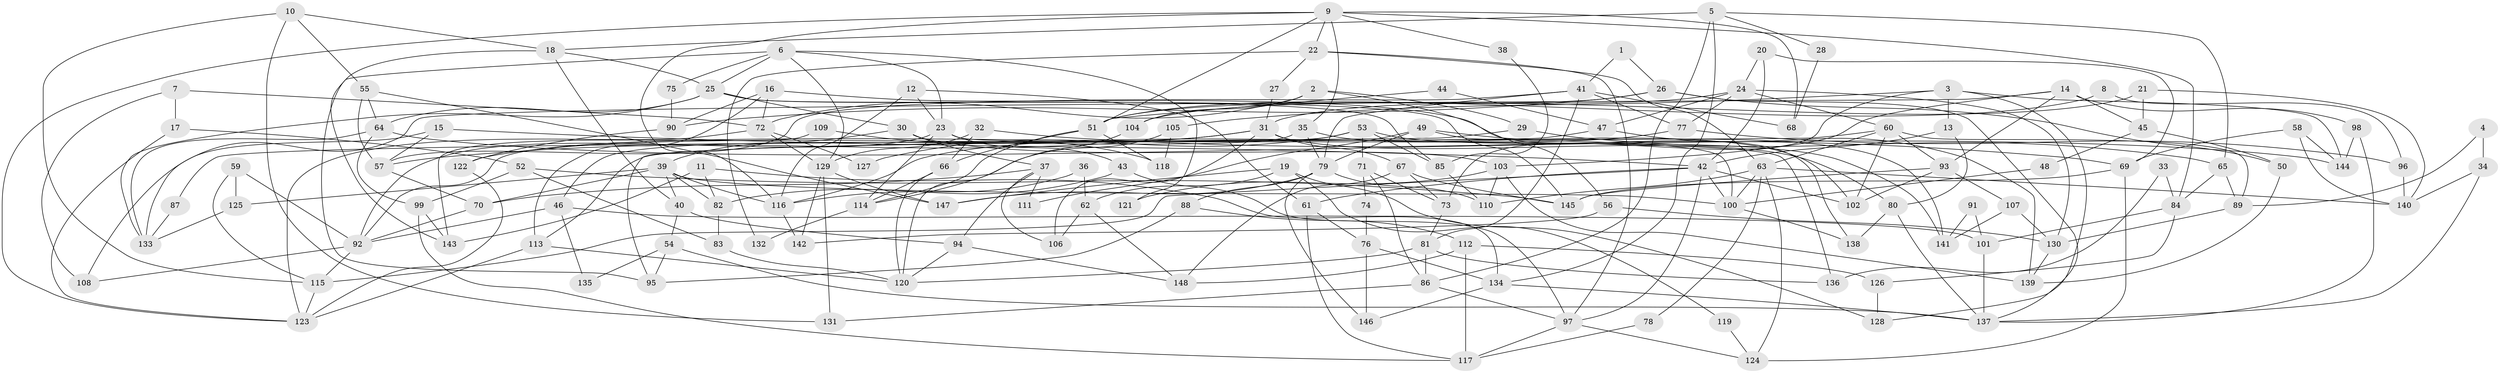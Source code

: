 // Generated by graph-tools (version 1.1) at 2025/14/03/09/25 04:14:55]
// undirected, 148 vertices, 296 edges
graph export_dot {
graph [start="1"]
  node [color=gray90,style=filled];
  1;
  2;
  3;
  4;
  5;
  6;
  7;
  8;
  9;
  10;
  11;
  12;
  13;
  14;
  15;
  16;
  17;
  18;
  19;
  20;
  21;
  22;
  23;
  24;
  25;
  26;
  27;
  28;
  29;
  30;
  31;
  32;
  33;
  34;
  35;
  36;
  37;
  38;
  39;
  40;
  41;
  42;
  43;
  44;
  45;
  46;
  47;
  48;
  49;
  50;
  51;
  52;
  53;
  54;
  55;
  56;
  57;
  58;
  59;
  60;
  61;
  62;
  63;
  64;
  65;
  66;
  67;
  68;
  69;
  70;
  71;
  72;
  73;
  74;
  75;
  76;
  77;
  78;
  79;
  80;
  81;
  82;
  83;
  84;
  85;
  86;
  87;
  88;
  89;
  90;
  91;
  92;
  93;
  94;
  95;
  96;
  97;
  98;
  99;
  100;
  101;
  102;
  103;
  104;
  105;
  106;
  107;
  108;
  109;
  110;
  111;
  112;
  113;
  114;
  115;
  116;
  117;
  118;
  119;
  120;
  121;
  122;
  123;
  124;
  125;
  126;
  127;
  128;
  129;
  130;
  131;
  132;
  133;
  134;
  135;
  136;
  137;
  138;
  139;
  140;
  141;
  142;
  143;
  144;
  145;
  146;
  147;
  148;
  1 -- 41;
  1 -- 26;
  2 -- 56;
  2 -- 72;
  2 -- 29;
  2 -- 104;
  3 -- 144;
  3 -- 73;
  3 -- 13;
  3 -- 105;
  3 -- 128;
  4 -- 34;
  4 -- 89;
  5 -- 65;
  5 -- 86;
  5 -- 18;
  5 -- 28;
  5 -- 134;
  6 -- 129;
  6 -- 25;
  6 -- 23;
  6 -- 75;
  6 -- 95;
  6 -- 121;
  7 -- 17;
  7 -- 108;
  7 -- 72;
  8 -- 51;
  8 -- 96;
  9 -- 22;
  9 -- 51;
  9 -- 35;
  9 -- 38;
  9 -- 68;
  9 -- 84;
  9 -- 116;
  9 -- 123;
  10 -- 18;
  10 -- 115;
  10 -- 55;
  10 -- 131;
  11 -- 134;
  11 -- 143;
  11 -- 82;
  12 -- 116;
  12 -- 23;
  12 -- 61;
  13 -- 42;
  13 -- 80;
  14 -- 133;
  14 -- 93;
  14 -- 45;
  14 -- 98;
  14 -- 103;
  15 -- 42;
  15 -- 57;
  15 -- 108;
  16 -- 72;
  16 -- 113;
  16 -- 90;
  16 -- 138;
  17 -- 52;
  17 -- 123;
  18 -- 25;
  18 -- 40;
  18 -- 143;
  19 -- 147;
  19 -- 62;
  19 -- 119;
  19 -- 128;
  20 -- 24;
  20 -- 42;
  20 -- 69;
  21 -- 31;
  21 -- 45;
  21 -- 140;
  22 -- 63;
  22 -- 97;
  22 -- 27;
  22 -- 132;
  23 -- 92;
  23 -- 43;
  23 -- 114;
  23 -- 136;
  24 -- 104;
  24 -- 60;
  24 -- 47;
  24 -- 77;
  24 -- 130;
  25 -- 85;
  25 -- 30;
  25 -- 64;
  25 -- 133;
  25 -- 145;
  26 -- 90;
  26 -- 137;
  26 -- 50;
  26 -- 51;
  27 -- 31;
  28 -- 68;
  29 -- 95;
  29 -- 65;
  30 -- 39;
  30 -- 103;
  30 -- 37;
  31 -- 80;
  31 -- 57;
  31 -- 67;
  31 -- 106;
  31 -- 122;
  32 -- 69;
  32 -- 129;
  32 -- 66;
  33 -- 84;
  33 -- 136;
  34 -- 140;
  34 -- 137;
  35 -- 79;
  35 -- 46;
  35 -- 102;
  36 -- 116;
  36 -- 62;
  37 -- 70;
  37 -- 94;
  37 -- 106;
  37 -- 111;
  38 -- 85;
  39 -- 125;
  39 -- 70;
  39 -- 40;
  39 -- 82;
  39 -- 100;
  39 -- 116;
  40 -- 54;
  40 -- 94;
  41 -- 77;
  41 -- 81;
  41 -- 57;
  41 -- 68;
  41 -- 79;
  42 -- 102;
  42 -- 100;
  42 -- 61;
  42 -- 97;
  42 -- 115;
  43 -- 82;
  43 -- 97;
  44 -- 47;
  44 -- 51;
  45 -- 50;
  45 -- 48;
  46 -- 101;
  46 -- 92;
  46 -- 135;
  47 -- 139;
  47 -- 113;
  48 -- 100;
  49 -- 100;
  49 -- 79;
  49 -- 111;
  49 -- 141;
  50 -- 139;
  51 -- 66;
  51 -- 114;
  51 -- 118;
  52 -- 83;
  52 -- 145;
  52 -- 99;
  53 -- 92;
  53 -- 141;
  53 -- 71;
  53 -- 85;
  53 -- 127;
  54 -- 137;
  54 -- 95;
  54 -- 135;
  55 -- 64;
  55 -- 57;
  55 -- 147;
  56 -- 142;
  56 -- 130;
  57 -- 70;
  58 -- 140;
  58 -- 69;
  58 -- 144;
  59 -- 92;
  59 -- 115;
  59 -- 125;
  60 -- 102;
  60 -- 63;
  60 -- 87;
  60 -- 89;
  60 -- 93;
  61 -- 76;
  61 -- 117;
  62 -- 148;
  62 -- 106;
  63 -- 124;
  63 -- 100;
  63 -- 78;
  63 -- 110;
  63 -- 140;
  64 -- 99;
  64 -- 133;
  64 -- 144;
  65 -- 84;
  65 -- 89;
  66 -- 114;
  66 -- 120;
  67 -- 73;
  67 -- 145;
  67 -- 148;
  69 -- 145;
  69 -- 124;
  70 -- 92;
  71 -- 86;
  71 -- 73;
  71 -- 74;
  72 -- 123;
  72 -- 127;
  72 -- 129;
  73 -- 81;
  74 -- 76;
  75 -- 90;
  76 -- 146;
  76 -- 134;
  77 -- 116;
  77 -- 96;
  78 -- 117;
  79 -- 88;
  79 -- 110;
  79 -- 146;
  79 -- 147;
  80 -- 137;
  80 -- 138;
  81 -- 86;
  81 -- 120;
  81 -- 136;
  82 -- 83;
  83 -- 120;
  84 -- 126;
  84 -- 101;
  85 -- 110;
  86 -- 97;
  86 -- 131;
  87 -- 133;
  88 -- 112;
  88 -- 95;
  89 -- 130;
  90 -- 122;
  91 -- 141;
  91 -- 101;
  92 -- 115;
  92 -- 108;
  93 -- 145;
  93 -- 102;
  93 -- 107;
  94 -- 120;
  94 -- 148;
  96 -- 140;
  97 -- 117;
  97 -- 124;
  98 -- 144;
  98 -- 137;
  99 -- 117;
  99 -- 143;
  100 -- 138;
  101 -- 137;
  103 -- 110;
  103 -- 121;
  103 -- 139;
  104 -- 120;
  105 -- 114;
  105 -- 118;
  107 -- 130;
  107 -- 141;
  109 -- 118;
  109 -- 143;
  112 -- 148;
  112 -- 117;
  112 -- 126;
  113 -- 120;
  113 -- 123;
  114 -- 132;
  115 -- 123;
  116 -- 142;
  119 -- 124;
  122 -- 123;
  125 -- 133;
  126 -- 128;
  129 -- 147;
  129 -- 131;
  129 -- 142;
  130 -- 139;
  134 -- 137;
  134 -- 146;
}
